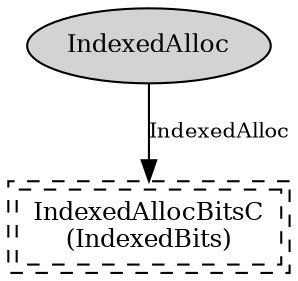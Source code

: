 digraph "IndexedAllocC" {
  n0x7db80c80 [shape=ellipse, style=filled, label="IndexedAlloc", fontsize=12];
  "IndexedAllocC.IndexedBits" [fontsize=12, shape=box,peripheries=2, style=dashed, label="IndexedAllocBitsC\n(IndexedBits)", URL="IndexedAllocBitsC.html"];
  "n0x7db80c80" -> "IndexedAllocC.IndexedBits" [label="IndexedAlloc", URL="../ihtml/IndexedAlloc.html", fontsize=10];
}
